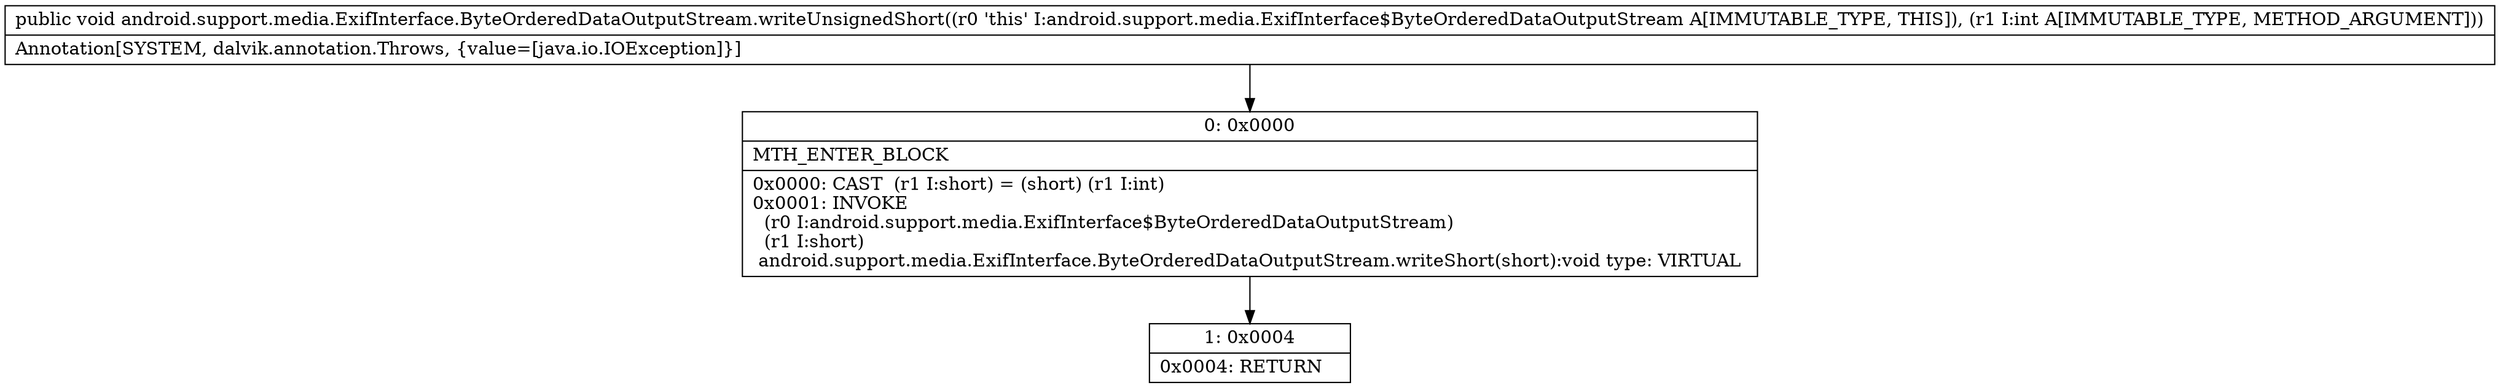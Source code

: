 digraph "CFG forandroid.support.media.ExifInterface.ByteOrderedDataOutputStream.writeUnsignedShort(I)V" {
Node_0 [shape=record,label="{0\:\ 0x0000|MTH_ENTER_BLOCK\l|0x0000: CAST  (r1 I:short) = (short) (r1 I:int) \l0x0001: INVOKE  \l  (r0 I:android.support.media.ExifInterface$ByteOrderedDataOutputStream)\l  (r1 I:short)\l android.support.media.ExifInterface.ByteOrderedDataOutputStream.writeShort(short):void type: VIRTUAL \l}"];
Node_1 [shape=record,label="{1\:\ 0x0004|0x0004: RETURN   \l}"];
MethodNode[shape=record,label="{public void android.support.media.ExifInterface.ByteOrderedDataOutputStream.writeUnsignedShort((r0 'this' I:android.support.media.ExifInterface$ByteOrderedDataOutputStream A[IMMUTABLE_TYPE, THIS]), (r1 I:int A[IMMUTABLE_TYPE, METHOD_ARGUMENT]))  | Annotation[SYSTEM, dalvik.annotation.Throws, \{value=[java.io.IOException]\}]\l}"];
MethodNode -> Node_0;
Node_0 -> Node_1;
}

